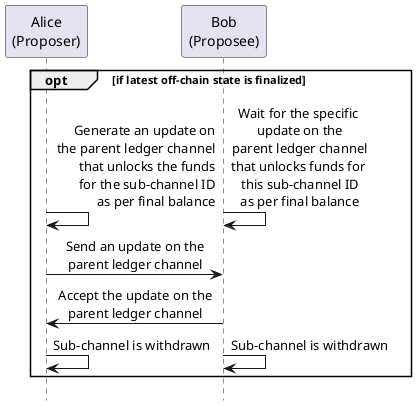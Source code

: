 ' SPDX-FileCopyrightText: 2021 Hyperledger
' SPDX-License-Identifier: CC-BY-4.0

@startuml settle_withdraw_sub
!pragma teoz true
hide footbox
skinparam SequenceMessageAlign center

participant "Alice\n(Proposer)" as alice
participant "Bob\n(Proposee)" as bob


opt if latest off-chain state is finalized
alice -> alice: Generate an update on\r the parent ledger channel\nthat unlocks the funds\nfor the sub-channel ID\nas per final balance
&bob -> bob: Wait for the specific \nupdate on the\nparent ledger channel\nthat unlocks funds for \nthis sub-channel ID\nas per final balance

alice -> bob: Send an update on the\nparent ledger channel
alice <- bob: Accept the update on the\nparent ledger channel

alice -> alice: Sub-channel is withdrawn
&bob -> bob: Sub-channel is withdrawn
end

@enduml
